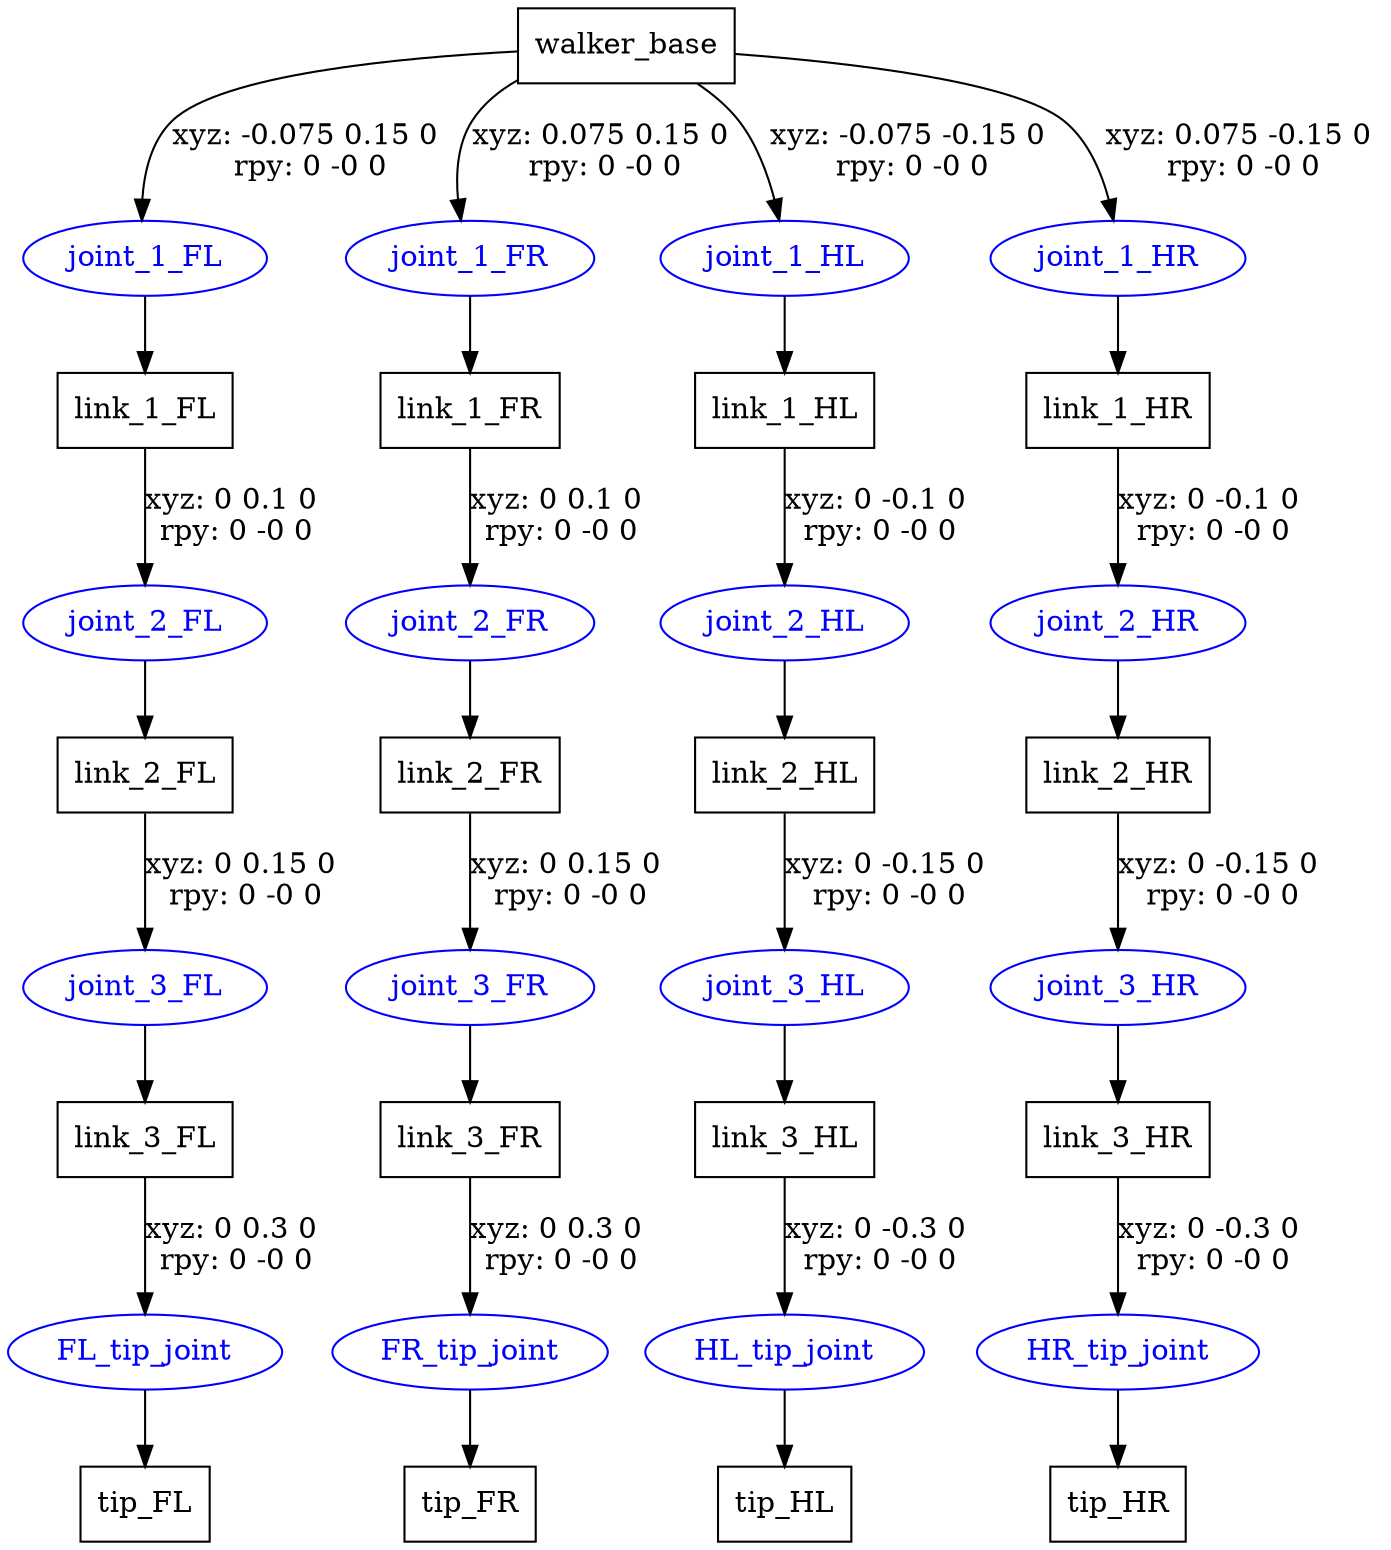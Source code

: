 digraph G {
node [shape=box];
"walker_base" [label="walker_base"];
"link_1_FL" [label="link_1_FL"];
"link_2_FL" [label="link_2_FL"];
"link_3_FL" [label="link_3_FL"];
"tip_FL" [label="tip_FL"];
"link_1_FR" [label="link_1_FR"];
"link_2_FR" [label="link_2_FR"];
"link_3_FR" [label="link_3_FR"];
"tip_FR" [label="tip_FR"];
"link_1_HL" [label="link_1_HL"];
"link_2_HL" [label="link_2_HL"];
"link_3_HL" [label="link_3_HL"];
"tip_HL" [label="tip_HL"];
"link_1_HR" [label="link_1_HR"];
"link_2_HR" [label="link_2_HR"];
"link_3_HR" [label="link_3_HR"];
"tip_HR" [label="tip_HR"];
node [shape=ellipse, color=blue, fontcolor=blue];
"walker_base" -> "joint_1_FL" [label="xyz: -0.075 0.15 0 \nrpy: 0 -0 0"]
"joint_1_FL" -> "link_1_FL"
"link_1_FL" -> "joint_2_FL" [label="xyz: 0 0.1 0 \nrpy: 0 -0 0"]
"joint_2_FL" -> "link_2_FL"
"link_2_FL" -> "joint_3_FL" [label="xyz: 0 0.15 0 \nrpy: 0 -0 0"]
"joint_3_FL" -> "link_3_FL"
"link_3_FL" -> "FL_tip_joint" [label="xyz: 0 0.3 0 \nrpy: 0 -0 0"]
"FL_tip_joint" -> "tip_FL"
"walker_base" -> "joint_1_FR" [label="xyz: 0.075 0.15 0 \nrpy: 0 -0 0"]
"joint_1_FR" -> "link_1_FR"
"link_1_FR" -> "joint_2_FR" [label="xyz: 0 0.1 0 \nrpy: 0 -0 0"]
"joint_2_FR" -> "link_2_FR"
"link_2_FR" -> "joint_3_FR" [label="xyz: 0 0.15 0 \nrpy: 0 -0 0"]
"joint_3_FR" -> "link_3_FR"
"link_3_FR" -> "FR_tip_joint" [label="xyz: 0 0.3 0 \nrpy: 0 -0 0"]
"FR_tip_joint" -> "tip_FR"
"walker_base" -> "joint_1_HL" [label="xyz: -0.075 -0.15 0 \nrpy: 0 -0 0"]
"joint_1_HL" -> "link_1_HL"
"link_1_HL" -> "joint_2_HL" [label="xyz: 0 -0.1 0 \nrpy: 0 -0 0"]
"joint_2_HL" -> "link_2_HL"
"link_2_HL" -> "joint_3_HL" [label="xyz: 0 -0.15 0 \nrpy: 0 -0 0"]
"joint_3_HL" -> "link_3_HL"
"link_3_HL" -> "HL_tip_joint" [label="xyz: 0 -0.3 0 \nrpy: 0 -0 0"]
"HL_tip_joint" -> "tip_HL"
"walker_base" -> "joint_1_HR" [label="xyz: 0.075 -0.15 0 \nrpy: 0 -0 0"]
"joint_1_HR" -> "link_1_HR"
"link_1_HR" -> "joint_2_HR" [label="xyz: 0 -0.1 0 \nrpy: 0 -0 0"]
"joint_2_HR" -> "link_2_HR"
"link_2_HR" -> "joint_3_HR" [label="xyz: 0 -0.15 0 \nrpy: 0 -0 0"]
"joint_3_HR" -> "link_3_HR"
"link_3_HR" -> "HR_tip_joint" [label="xyz: 0 -0.3 0 \nrpy: 0 -0 0"]
"HR_tip_joint" -> "tip_HR"
}
